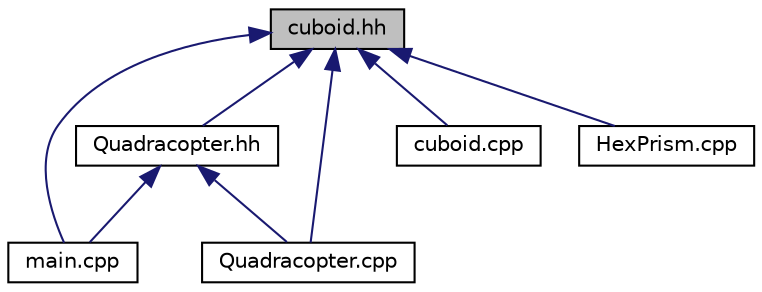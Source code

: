 digraph "cuboid.hh"
{
  edge [fontname="Helvetica",fontsize="10",labelfontname="Helvetica",labelfontsize="10"];
  node [fontname="Helvetica",fontsize="10",shape=record];
  Node1 [label="cuboid.hh",height=0.2,width=0.4,color="black", fillcolor="grey75", style="filled", fontcolor="black"];
  Node1 -> Node2 [dir="back",color="midnightblue",fontsize="10",style="solid"];
  Node2 [label="Quadracopter.hh",height=0.2,width=0.4,color="black", fillcolor="white", style="filled",URL="$_quadracopter_8hh.html"];
  Node2 -> Node3 [dir="back",color="midnightblue",fontsize="10",style="solid"];
  Node3 [label="main.cpp",height=0.2,width=0.4,color="black", fillcolor="white", style="filled",URL="$main_8cpp.html"];
  Node2 -> Node4 [dir="back",color="midnightblue",fontsize="10",style="solid"];
  Node4 [label="Quadracopter.cpp",height=0.2,width=0.4,color="black", fillcolor="white", style="filled",URL="$_quadracopter_8cpp.html"];
  Node1 -> Node5 [dir="back",color="midnightblue",fontsize="10",style="solid"];
  Node5 [label="cuboid.cpp",height=0.2,width=0.4,color="black", fillcolor="white", style="filled",URL="$cuboid_8cpp.html"];
  Node1 -> Node6 [dir="back",color="midnightblue",fontsize="10",style="solid"];
  Node6 [label="HexPrism.cpp",height=0.2,width=0.4,color="black", fillcolor="white", style="filled",URL="$_hex_prism_8cpp.html"];
  Node1 -> Node3 [dir="back",color="midnightblue",fontsize="10",style="solid"];
  Node1 -> Node4 [dir="back",color="midnightblue",fontsize="10",style="solid"];
}
